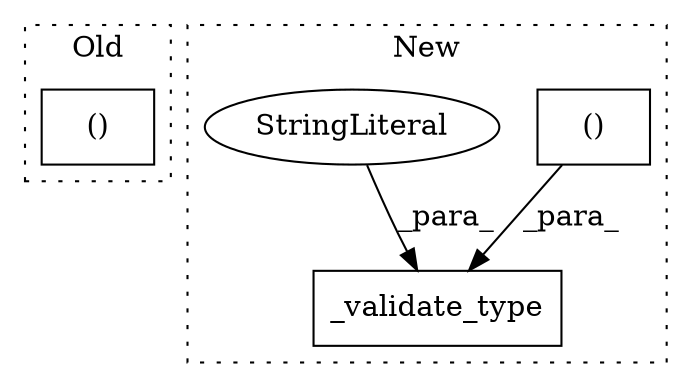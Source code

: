 digraph G {
subgraph cluster0 {
1 [label="()" a="106" s="9170" l="21" shape="box"];
label = "Old";
style="dotted";
}
subgraph cluster1 {
2 [label="_validate_type" a="32" s="9054,9121" l="15,1" shape="box"];
3 [label="()" a="106" s="9083" l="26" shape="box"];
4 [label="StringLiteral" a="45" s="9111" l="10" shape="ellipse"];
label = "New";
style="dotted";
}
3 -> 2 [label="_para_"];
4 -> 2 [label="_para_"];
}